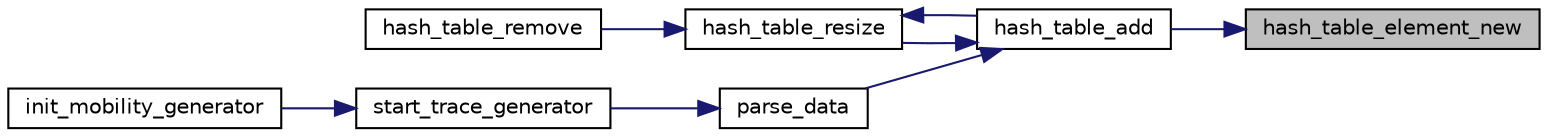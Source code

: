 digraph "hash_table_element_new"
{
 // LATEX_PDF_SIZE
  edge [fontname="Helvetica",fontsize="10",labelfontname="Helvetica",labelfontsize="10"];
  node [fontname="Helvetica",fontsize="10",shape=record];
  rankdir="RL";
  Node1 [label="hash_table_element_new",height=0.2,width=0.4,color="black", fillcolor="grey75", style="filled", fontcolor="black",tooltip=" "];
  Node1 -> Node2 [dir="back",color="midnightblue",fontsize="10",style="solid",fontname="Helvetica"];
  Node2 [label="hash_table_add",height=0.2,width=0.4,color="black", fillcolor="white", style="filled",URL="$omg__hashtable_8h.html#acb804aac489a1443be2e22046190e993",tooltip=" "];
  Node2 -> Node3 [dir="back",color="midnightblue",fontsize="10",style="solid",fontname="Helvetica"];
  Node3 [label="hash_table_resize",height=0.2,width=0.4,color="black", fillcolor="white", style="filled",URL="$omg__hashtable_8h.html#a845e970d81fb67697e4e35702bba19ce",tooltip=" "];
  Node3 -> Node2 [dir="back",color="midnightblue",fontsize="10",style="solid",fontname="Helvetica"];
  Node3 -> Node4 [dir="back",color="midnightblue",fontsize="10",style="solid",fontname="Helvetica"];
  Node4 [label="hash_table_remove",height=0.2,width=0.4,color="black", fillcolor="white", style="filled",URL="$omg__hashtable_8h.html#a85de1500beec5aee1b089a3c8163d4a1",tooltip=" "];
  Node2 -> Node5 [dir="back",color="midnightblue",fontsize="10",style="solid",fontname="Helvetica"];
  Node5 [label="parse_data",height=0.2,width=0.4,color="black", fillcolor="white", style="filled",URL="$mobility__parser_8h.html#abdd0b836b595ffef20390dd9cad5483e",tooltip=" "];
  Node5 -> Node6 [dir="back",color="midnightblue",fontsize="10",style="solid",fontname="Helvetica"];
  Node6 [label="start_trace_generator",height=0.2,width=0.4,color="black", fillcolor="white", style="filled",URL="$trace_8h.html#a4defec3e73acf83d808fe6b7c906dbcb",tooltip=" "];
  Node6 -> Node7 [dir="back",color="midnightblue",fontsize="10",style="solid",fontname="Helvetica"];
  Node7 [label="init_mobility_generator",height=0.2,width=0.4,color="black", fillcolor="white", style="filled",URL="$omg_8h.html#a118a966b6f480158dc1f780fc33b2175",tooltip=" "];
}
